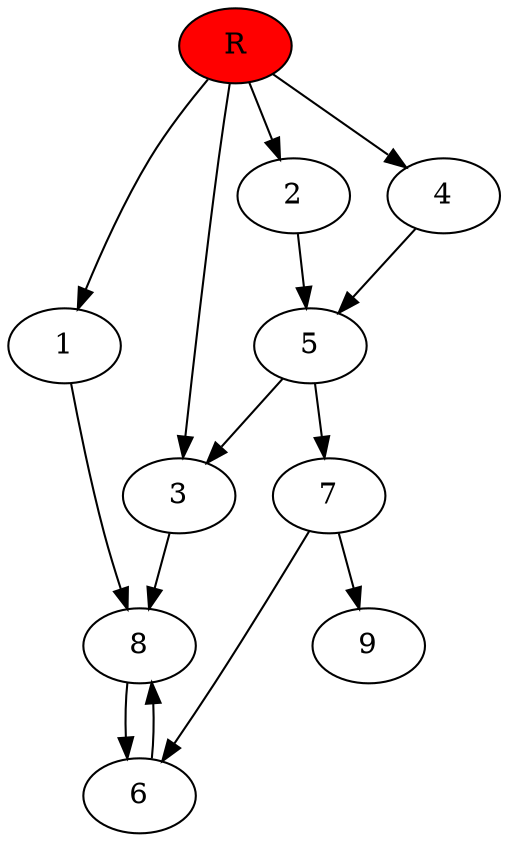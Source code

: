 digraph prb3004 {
	1
	2
	3
	4
	5
	6
	7
	8
	R [fillcolor="#ff0000" style=filled]
	1 -> 8
	2 -> 5
	3 -> 8
	4 -> 5
	5 -> 3
	5 -> 7
	6 -> 8
	7 -> 6
	7 -> 9
	8 -> 6
	R -> 1
	R -> 2
	R -> 3
	R -> 4
}
